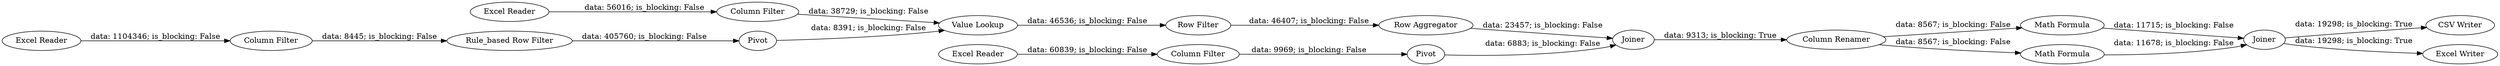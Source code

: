 digraph {
	"3954252616354251636_21" [label="CSV Writer"]
	"3954252616354251636_15" [label="Row Aggregator"]
	"3954252616354251636_17" [label="Column Renamer"]
	"3954252616354251636_3" [label=Pivot]
	"3954252616354251636_9" [label=Joiner]
	"3954252616354251636_14" [label="Row Filter"]
	"3954252616354251636_20" [label="Excel Writer"]
	"3954252616354251636_1" [label="Excel Reader"]
	"3954252616354251636_10" [label="Excel Reader"]
	"3954252616354251636_8" [label="Rule_based Row Filter"]
	"3954252616354251636_5" [label="Column Filter"]
	"3954252616354251636_2" [label="Excel Reader"]
	"3954252616354251636_19" [label=Joiner]
	"3954252616354251636_16" [label="Math Formula"]
	"3954252616354251636_12" [label="Column Filter"]
	"3954252616354251636_4" [label=Pivot]
	"3954252616354251636_6" [label="Column Filter"]
	"3954252616354251636_13" [label="Value Lookup"]
	"3954252616354251636_18" [label="Math Formula"]
	"3954252616354251636_4" -> "3954252616354251636_13" [label="data: 8391; is_blocking: False"]
	"3954252616354251636_17" -> "3954252616354251636_16" [label="data: 8567; is_blocking: False"]
	"3954252616354251636_14" -> "3954252616354251636_15" [label="data: 46407; is_blocking: False"]
	"3954252616354251636_6" -> "3954252616354251636_8" [label="data: 8445; is_blocking: False"]
	"3954252616354251636_9" -> "3954252616354251636_17" [label="data: 9313; is_blocking: True"]
	"3954252616354251636_8" -> "3954252616354251636_4" [label="data: 405760; is_blocking: False"]
	"3954252616354251636_18" -> "3954252616354251636_19" [label="data: 11678; is_blocking: False"]
	"3954252616354251636_1" -> "3954252616354251636_5" [label="data: 60839; is_blocking: False"]
	"3954252616354251636_2" -> "3954252616354251636_6" [label="data: 1104346; is_blocking: False"]
	"3954252616354251636_15" -> "3954252616354251636_9" [label="data: 23457; is_blocking: False"]
	"3954252616354251636_13" -> "3954252616354251636_14" [label="data: 46536; is_blocking: False"]
	"3954252616354251636_12" -> "3954252616354251636_13" [label="data: 38729; is_blocking: False"]
	"3954252616354251636_16" -> "3954252616354251636_19" [label="data: 11715; is_blocking: False"]
	"3954252616354251636_3" -> "3954252616354251636_9" [label="data: 6883; is_blocking: False"]
	"3954252616354251636_19" -> "3954252616354251636_20" [label="data: 19298; is_blocking: True"]
	"3954252616354251636_17" -> "3954252616354251636_18" [label="data: 8567; is_blocking: False"]
	"3954252616354251636_5" -> "3954252616354251636_3" [label="data: 9969; is_blocking: False"]
	"3954252616354251636_10" -> "3954252616354251636_12" [label="data: 56016; is_blocking: False"]
	"3954252616354251636_19" -> "3954252616354251636_21" [label="data: 19298; is_blocking: True"]
	rankdir=LR
}
